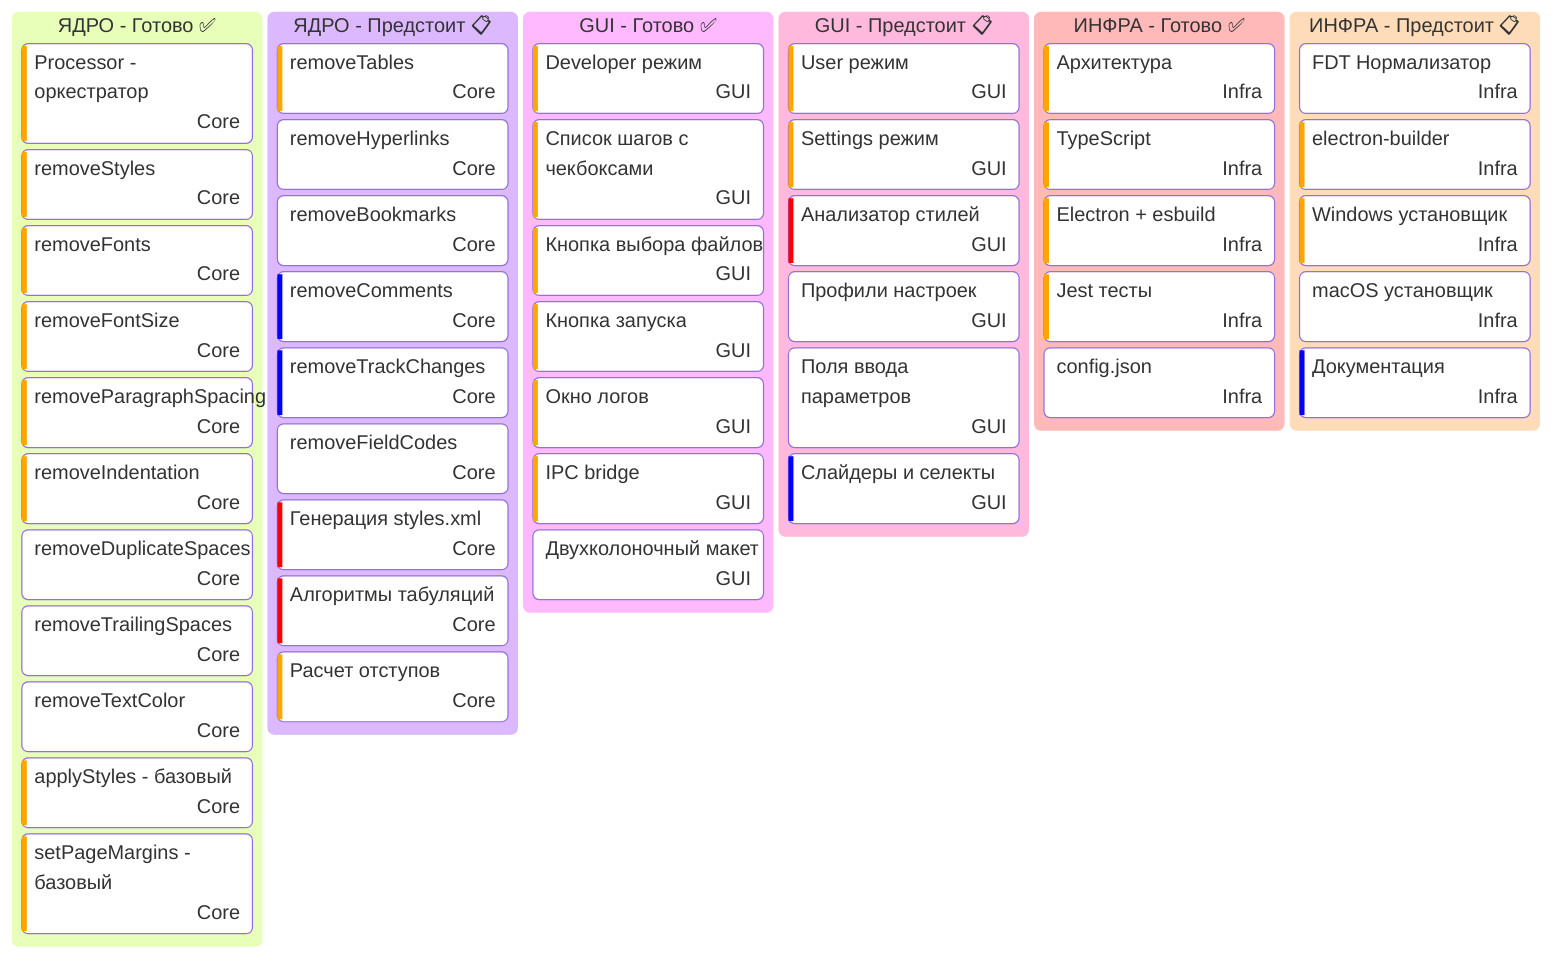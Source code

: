 kanban
  ЯДРО - Готово ✅
    [Processor - оркестратор]@{ assigned: 'Core', priority: 'High' }
    [removeStyles]@{ assigned: 'Core', priority: 'High' }
    [removeFonts]@{ assigned: 'Core', priority: 'High' }
    [removeFontSize]@{ assigned: 'Core', priority: 'High' }
    [removeParagraphSpacing]@{ assigned: 'Core', priority: 'High' }
    [removeIndentation]@{ assigned: 'Core', priority: 'High' }
    [removeDuplicateSpaces]@{ assigned: 'Core', priority: 'Medium' }
    [removeTrailingSpaces]@{ assigned: 'Core', priority: 'Medium' }
    [removeTextColor]@{ assigned: 'Core', priority: 'Medium' }
    [applyStyles - базовый]@{ assigned: 'Core', priority: 'High' }
    [setPageMargins - базовый]@{ assigned: 'Core', priority: 'High' }
  
  ЯДРО - Предстоит 📋
    [removeTables]@{ assigned: 'Core', priority: 'High' }
    [removeHyperlinks]@{ assigned: 'Core', priority: 'Medium' }
    [removeBookmarks]@{ assigned: 'Core', priority: 'Medium' }
    [removeComments]@{ assigned: 'Core', priority: 'Low' }
    [removeTrackChanges]@{ assigned: 'Core', priority: 'Low' }
    [removeFieldCodes]@{ assigned: 'Core', priority: 'Medium' }
    [Генерация styles.xml]@{ assigned: 'Core', priority: 'Very High' }
    [Алгоритмы табуляций]@{ assigned: 'Core', priority: 'Very High' }
    [Расчет отступов]@{ assigned: 'Core', priority: 'High' }
  
  GUI - Готово ✅
    [Developer режим]@{ assigned: 'GUI', priority: 'High' }
    [Список шагов с чекбоксами]@{ assigned: 'GUI', priority: 'High' }
    [Кнопка выбора файлов]@{ assigned: 'GUI', priority: 'High' }
    [Кнопка запуска]@{ assigned: 'GUI', priority: 'High' }
    [Окно логов]@{ assigned: 'GUI', priority: 'High' }
    [IPC bridge]@{ assigned: 'GUI', priority: 'High' }
    [Двухколоночный макет]@{ assigned: 'GUI', priority: 'Medium' }
  
  GUI - Предстоит 📋
    [User режим]@{ assigned: 'GUI', priority: 'High' }
    [Settings режим]@{ assigned: 'GUI', priority: 'High' }
    [Анализатор стилей]@{ assigned: 'GUI', priority: 'Very High' }
    [Профили настроек]@{ assigned: 'GUI', priority: 'Medium' }
    [Поля ввода параметров]@{ assigned: 'GUI', priority: 'Medium' }
    [Слайдеры и селекты]@{ assigned: 'GUI', priority: 'Low' }
  
  ИНФРА - Готово ✅
    [Архитектура]@{ assigned: 'Infra', priority: 'High' }
    [TypeScript]@{ assigned: 'Infra', priority: 'High' }
    [Electron + esbuild]@{ assigned: 'Infra', priority: 'High' }
    [Jest тесты]@{ assigned: 'Infra', priority: 'High' }
    [config.json]@{ assigned: 'Infra', priority: 'Medium' }
  
  ИНФРА - Предстоит 📋
    [FDT Нормализатор]@{ assigned: 'Infra', priority: 'Medium' }
    [electron-builder]@{ assigned: 'Infra', priority: 'High' }
    [Windows установщик]@{ assigned: 'Infra', priority: 'High' }
    [macOS установщик]@{ assigned: 'Infra', priority: 'Medium' }
    [Документация]@{ assigned: 'Infra', priority: 'Low' }